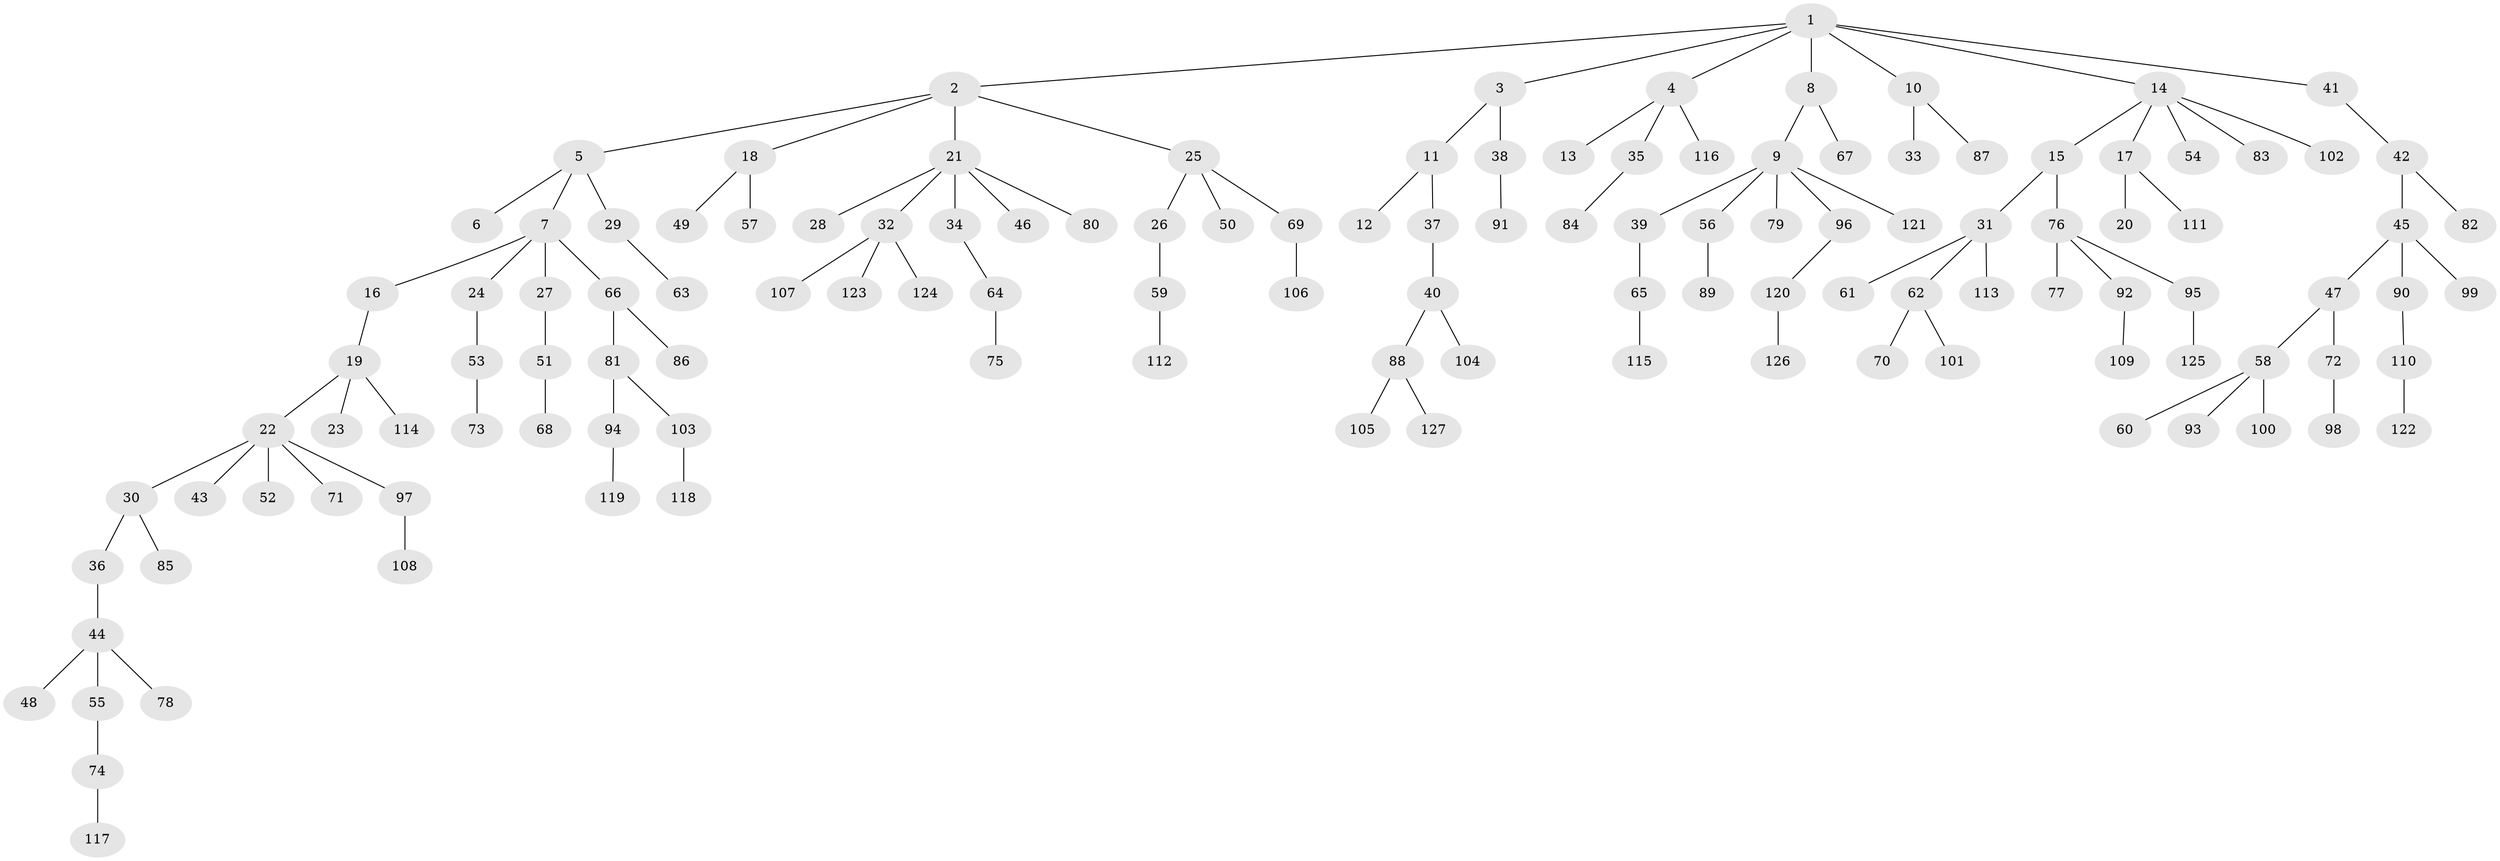 // coarse degree distribution, {7: 0.01282051282051282, 5: 0.07692307692307693, 3: 0.16666666666666666, 2: 0.2564102564102564, 1: 0.48717948717948717}
// Generated by graph-tools (version 1.1) at 2025/52/03/04/25 22:52:00]
// undirected, 127 vertices, 126 edges
graph export_dot {
  node [color=gray90,style=filled];
  1;
  2;
  3;
  4;
  5;
  6;
  7;
  8;
  9;
  10;
  11;
  12;
  13;
  14;
  15;
  16;
  17;
  18;
  19;
  20;
  21;
  22;
  23;
  24;
  25;
  26;
  27;
  28;
  29;
  30;
  31;
  32;
  33;
  34;
  35;
  36;
  37;
  38;
  39;
  40;
  41;
  42;
  43;
  44;
  45;
  46;
  47;
  48;
  49;
  50;
  51;
  52;
  53;
  54;
  55;
  56;
  57;
  58;
  59;
  60;
  61;
  62;
  63;
  64;
  65;
  66;
  67;
  68;
  69;
  70;
  71;
  72;
  73;
  74;
  75;
  76;
  77;
  78;
  79;
  80;
  81;
  82;
  83;
  84;
  85;
  86;
  87;
  88;
  89;
  90;
  91;
  92;
  93;
  94;
  95;
  96;
  97;
  98;
  99;
  100;
  101;
  102;
  103;
  104;
  105;
  106;
  107;
  108;
  109;
  110;
  111;
  112;
  113;
  114;
  115;
  116;
  117;
  118;
  119;
  120;
  121;
  122;
  123;
  124;
  125;
  126;
  127;
  1 -- 2;
  1 -- 3;
  1 -- 4;
  1 -- 8;
  1 -- 10;
  1 -- 14;
  1 -- 41;
  2 -- 5;
  2 -- 18;
  2 -- 21;
  2 -- 25;
  3 -- 11;
  3 -- 38;
  4 -- 13;
  4 -- 35;
  4 -- 116;
  5 -- 6;
  5 -- 7;
  5 -- 29;
  7 -- 16;
  7 -- 24;
  7 -- 27;
  7 -- 66;
  8 -- 9;
  8 -- 67;
  9 -- 39;
  9 -- 56;
  9 -- 79;
  9 -- 96;
  9 -- 121;
  10 -- 33;
  10 -- 87;
  11 -- 12;
  11 -- 37;
  14 -- 15;
  14 -- 17;
  14 -- 54;
  14 -- 83;
  14 -- 102;
  15 -- 31;
  15 -- 76;
  16 -- 19;
  17 -- 20;
  17 -- 111;
  18 -- 49;
  18 -- 57;
  19 -- 22;
  19 -- 23;
  19 -- 114;
  21 -- 28;
  21 -- 32;
  21 -- 34;
  21 -- 46;
  21 -- 80;
  22 -- 30;
  22 -- 43;
  22 -- 52;
  22 -- 71;
  22 -- 97;
  24 -- 53;
  25 -- 26;
  25 -- 50;
  25 -- 69;
  26 -- 59;
  27 -- 51;
  29 -- 63;
  30 -- 36;
  30 -- 85;
  31 -- 61;
  31 -- 62;
  31 -- 113;
  32 -- 107;
  32 -- 123;
  32 -- 124;
  34 -- 64;
  35 -- 84;
  36 -- 44;
  37 -- 40;
  38 -- 91;
  39 -- 65;
  40 -- 88;
  40 -- 104;
  41 -- 42;
  42 -- 45;
  42 -- 82;
  44 -- 48;
  44 -- 55;
  44 -- 78;
  45 -- 47;
  45 -- 90;
  45 -- 99;
  47 -- 58;
  47 -- 72;
  51 -- 68;
  53 -- 73;
  55 -- 74;
  56 -- 89;
  58 -- 60;
  58 -- 93;
  58 -- 100;
  59 -- 112;
  62 -- 70;
  62 -- 101;
  64 -- 75;
  65 -- 115;
  66 -- 81;
  66 -- 86;
  69 -- 106;
  72 -- 98;
  74 -- 117;
  76 -- 77;
  76 -- 92;
  76 -- 95;
  81 -- 94;
  81 -- 103;
  88 -- 105;
  88 -- 127;
  90 -- 110;
  92 -- 109;
  94 -- 119;
  95 -- 125;
  96 -- 120;
  97 -- 108;
  103 -- 118;
  110 -- 122;
  120 -- 126;
}
